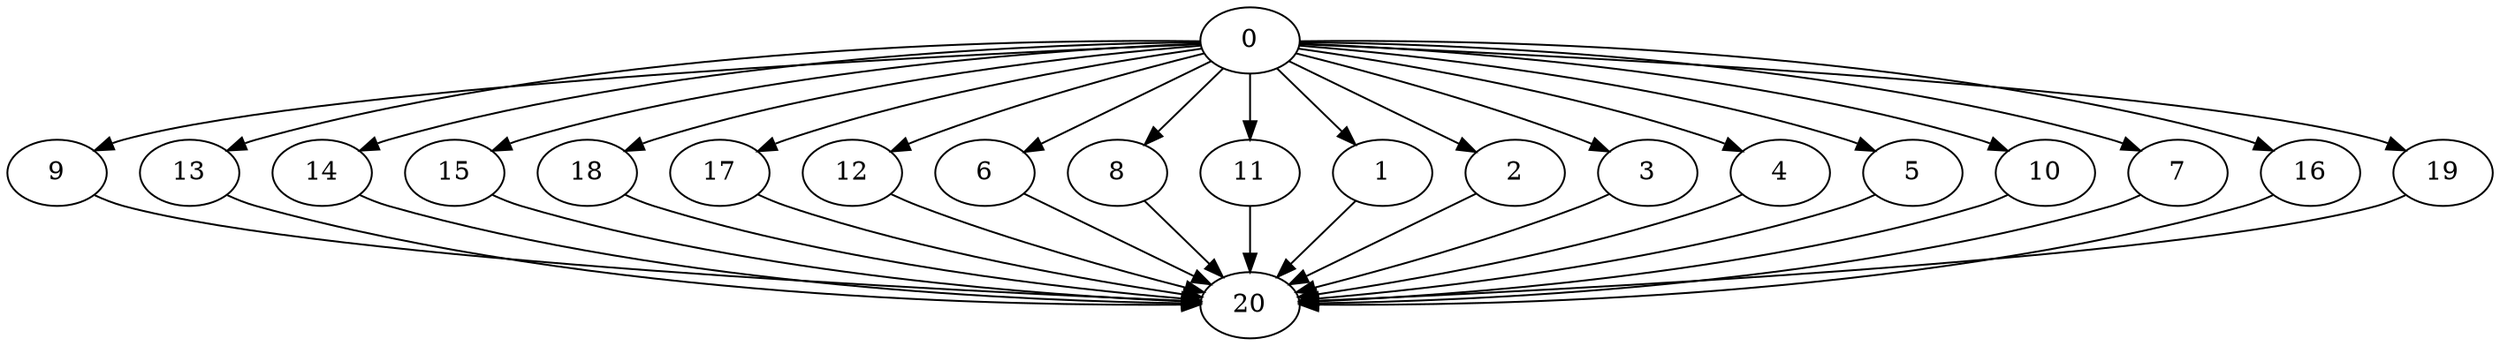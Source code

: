 digraph "Fork_Join_Nodes_21_CCR_1.01_WeightType_Random#2_Heterogeneous-4-2-strong" {
0 [Weight=21];
9 [Weight=19];
13 [Weight=21];
14 [Weight=19];
15 [Weight=14];
18 [Weight=14];
17 [Weight=14];
12 [Weight=10];
6 [Weight=12];
8 [Weight=12];
11 [Weight=12];
1 [Weight=7];
2 [Weight=7];
3 [Weight=7];
4 [Weight=7];
5 [Weight=7];
10 [Weight=7];
7 [Weight=5];
16 [Weight=7];
19 [Weight=5];
20 [Weight=19];
0 -> 8 [Weight=9];
2 -> 20 [Weight=9];
4 -> 20 [Weight=7];
0 -> 19 [Weight=10];
9 -> 20 [Weight=9];
0 -> 12 [Weight=9];
7 -> 20 [Weight=4];
18 -> 20 [Weight=10];
10 -> 20 [Weight=6];
5 -> 20 [Weight=6];
0 -> 1 [Weight=2];
17 -> 20 [Weight=7];
0 -> 10 [Weight=10];
0 -> 2 [Weight=7];
13 -> 20 [Weight=6];
0 -> 13 [Weight=8];
0 -> 9 [Weight=4];
0 -> 7 [Weight=9];
12 -> 20 [Weight=9];
19 -> 20 [Weight=2];
0 -> 16 [Weight=10];
0 -> 17 [Weight=6];
0 -> 18 [Weight=4];
0 -> 14 [Weight=5];
8 -> 20 [Weight=5];
1 -> 20 [Weight=9];
0 -> 6 [Weight=3];
16 -> 20 [Weight=2];
0 -> 5 [Weight=4];
15 -> 20 [Weight=10];
14 -> 20 [Weight=7];
0 -> 15 [Weight=8];
0 -> 4 [Weight=9];
11 -> 20 [Weight=5];
6 -> 20 [Weight=5];
3 -> 20 [Weight=7];
0 -> 11 [Weight=4];
0 -> 3 [Weight=2];
}
